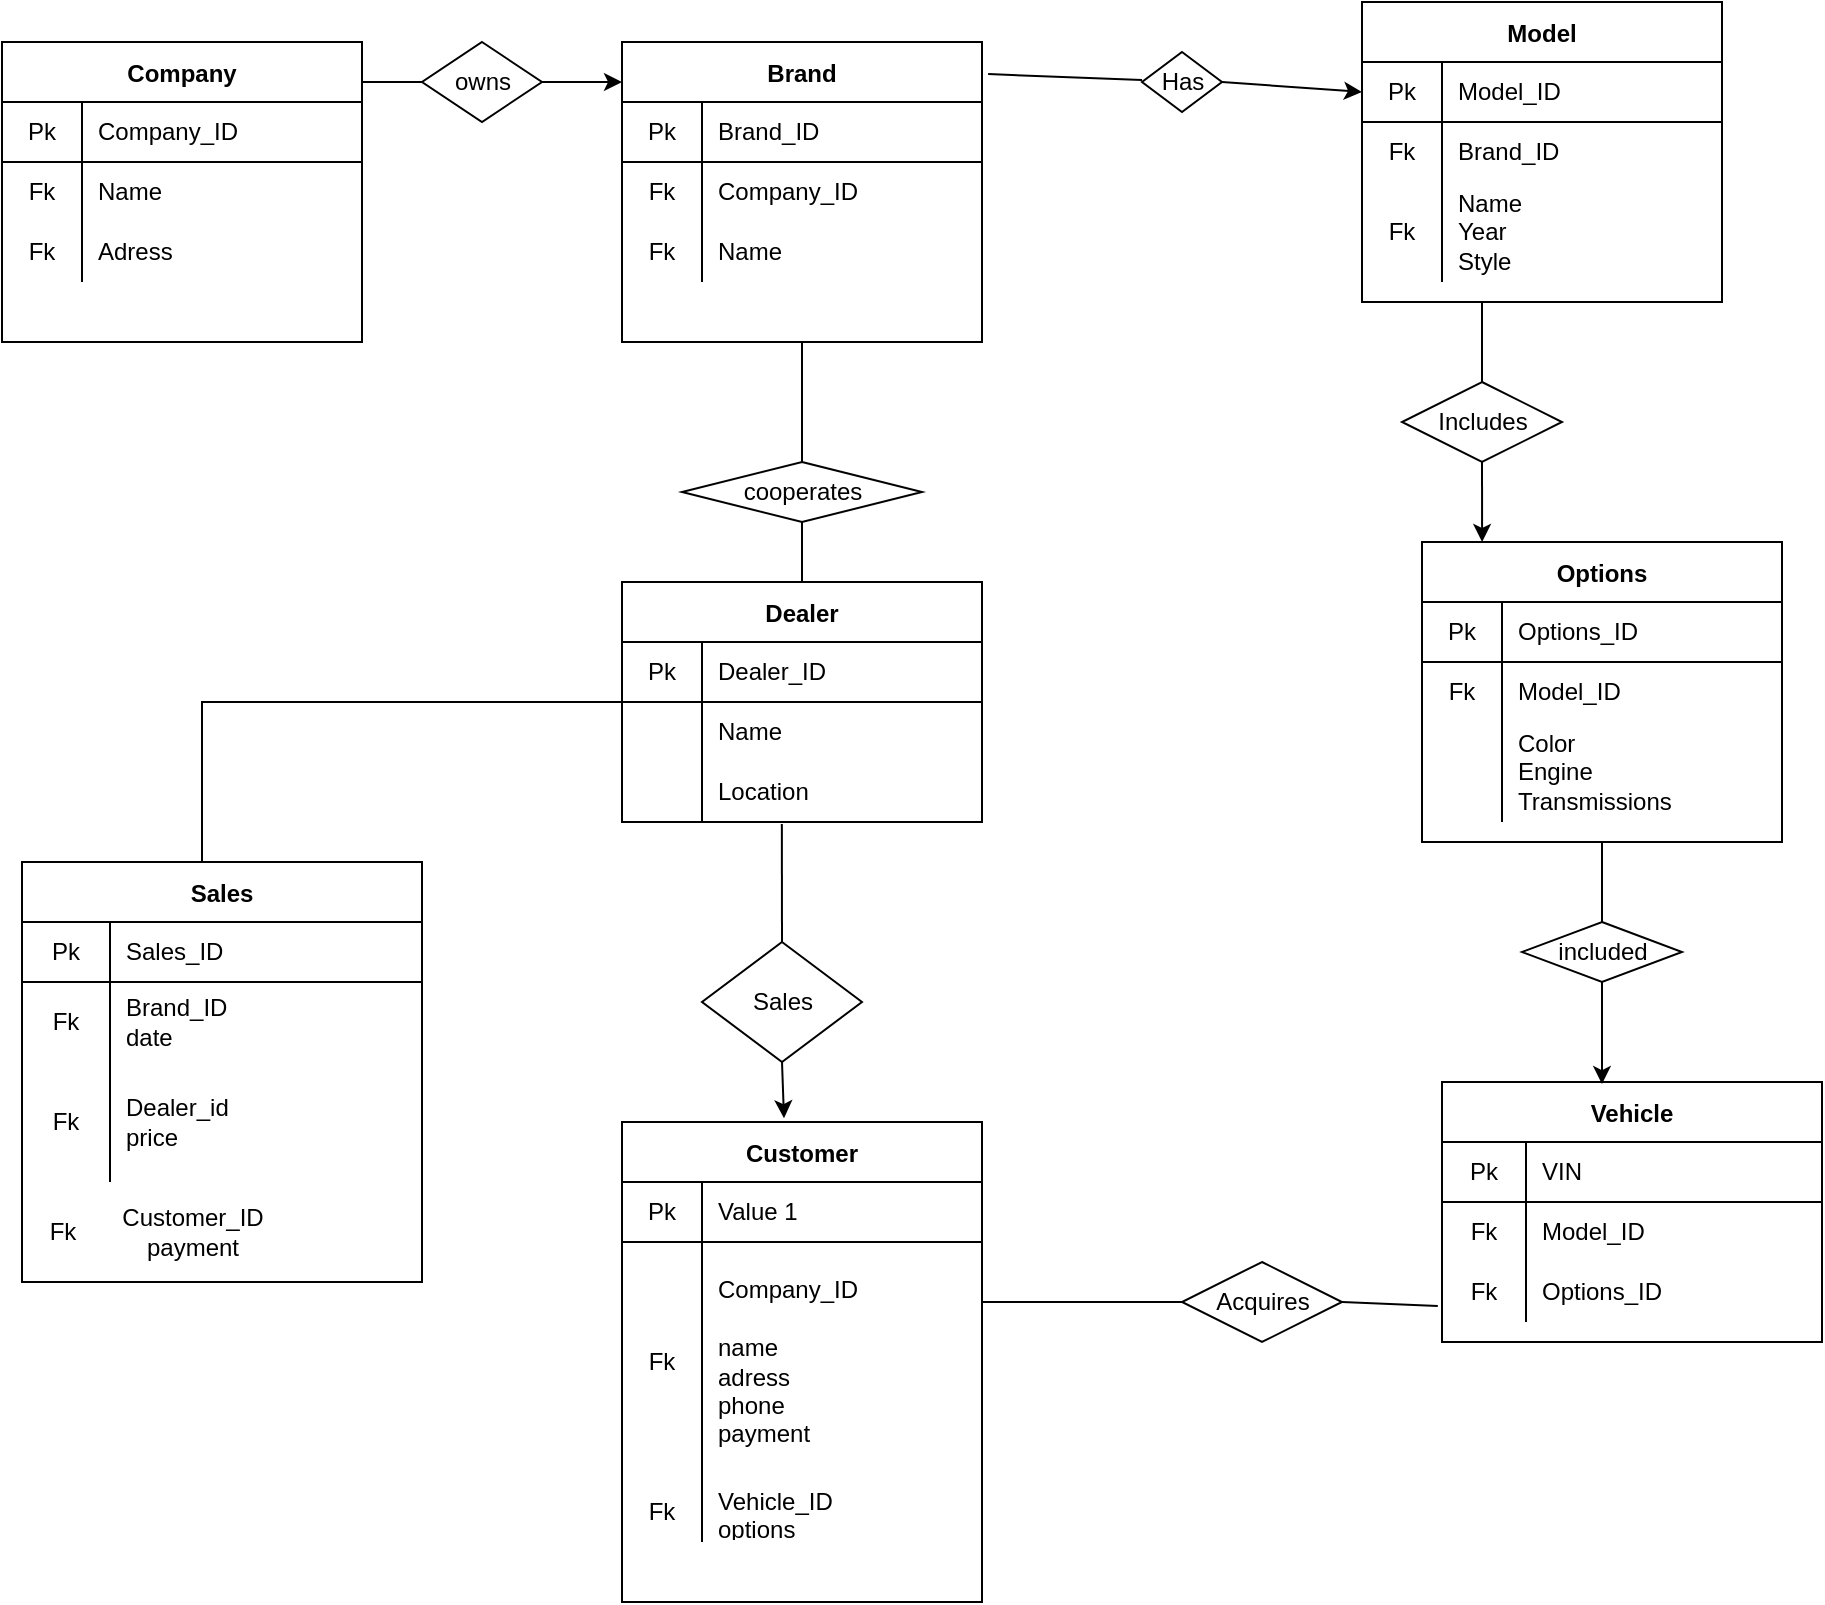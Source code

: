<mxfile version="15.5.8" type="device"><diagram id="C5RBs43oDa-KdzZeNtuy" name="Page-1"><mxGraphModel dx="1422" dy="762" grid="1" gridSize="10" guides="1" tooltips="1" connect="1" arrows="1" fold="1" page="1" pageScale="1" pageWidth="827" pageHeight="1169" math="0" shadow="0"><root><mxCell id="WIyWlLk6GJQsqaUBKTNV-0"/><mxCell id="WIyWlLk6GJQsqaUBKTNV-1" parent="WIyWlLk6GJQsqaUBKTNV-0"/><mxCell id="dwZxXKVhwfBjYmdX7VJV-135" value="" style="rhombus;whiteSpace=wrap;html=1;" vertex="1" parent="WIyWlLk6GJQsqaUBKTNV-1"><mxGeometry x="850" y="550" width="80" height="30" as="geometry"/></mxCell><mxCell id="dwZxXKVhwfBjYmdX7VJV-121" value="" style="rhombus;whiteSpace=wrap;html=1;" vertex="1" parent="WIyWlLk6GJQsqaUBKTNV-1"><mxGeometry x="680" y="720" width="80" height="40" as="geometry"/></mxCell><mxCell id="dwZxXKVhwfBjYmdX7VJV-116" value="" style="rhombus;whiteSpace=wrap;html=1;" vertex="1" parent="WIyWlLk6GJQsqaUBKTNV-1"><mxGeometry x="440" y="560" width="80" height="60" as="geometry"/></mxCell><mxCell id="dwZxXKVhwfBjYmdX7VJV-48" value="" style="rhombus;whiteSpace=wrap;html=1;" vertex="1" parent="WIyWlLk6GJQsqaUBKTNV-1"><mxGeometry x="660" y="115" width="40" height="30" as="geometry"/></mxCell><mxCell id="dwZxXKVhwfBjYmdX7VJV-35" value="" style="rhombus;whiteSpace=wrap;html=1;" vertex="1" parent="WIyWlLk6GJQsqaUBKTNV-1"><mxGeometry x="300" y="110" width="60" height="40" as="geometry"/></mxCell><mxCell id="dwZxXKVhwfBjYmdX7VJV-13" value="Company" style="shape=table;startSize=30;container=1;collapsible=0;childLayout=tableLayout;fixedRows=1;rowLines=0;fontStyle=1;align=center;pointerEvents=1;" vertex="1" parent="WIyWlLk6GJQsqaUBKTNV-1"><mxGeometry x="90" y="110" width="180" height="150" as="geometry"/></mxCell><mxCell id="dwZxXKVhwfBjYmdX7VJV-14" value="" style="shape=partialRectangle;html=1;whiteSpace=wrap;collapsible=0;dropTarget=0;pointerEvents=1;fillColor=none;top=0;left=0;bottom=1;right=0;points=[[0,0.5],[1,0.5]];portConstraint=eastwest;" vertex="1" parent="dwZxXKVhwfBjYmdX7VJV-13"><mxGeometry y="30" width="180" height="30" as="geometry"/></mxCell><mxCell id="dwZxXKVhwfBjYmdX7VJV-15" value="Pk" style="shape=partialRectangle;html=1;whiteSpace=wrap;connectable=0;fillColor=none;top=0;left=0;bottom=0;right=0;overflow=hidden;pointerEvents=1;" vertex="1" parent="dwZxXKVhwfBjYmdX7VJV-14"><mxGeometry width="40" height="30" as="geometry"><mxRectangle width="40" height="30" as="alternateBounds"/></mxGeometry></mxCell><mxCell id="dwZxXKVhwfBjYmdX7VJV-16" value="Company_ID" style="shape=partialRectangle;html=1;whiteSpace=wrap;connectable=0;fillColor=none;top=0;left=0;bottom=0;right=0;align=left;spacingLeft=6;overflow=hidden;pointerEvents=1;" vertex="1" parent="dwZxXKVhwfBjYmdX7VJV-14"><mxGeometry x="40" width="140" height="30" as="geometry"><mxRectangle width="140" height="30" as="alternateBounds"/></mxGeometry></mxCell><mxCell id="dwZxXKVhwfBjYmdX7VJV-17" value="" style="shape=partialRectangle;html=1;whiteSpace=wrap;collapsible=0;dropTarget=0;pointerEvents=1;fillColor=none;top=0;left=0;bottom=0;right=0;points=[[0,0.5],[1,0.5]];portConstraint=eastwest;" vertex="1" parent="dwZxXKVhwfBjYmdX7VJV-13"><mxGeometry y="60" width="180" height="30" as="geometry"/></mxCell><mxCell id="dwZxXKVhwfBjYmdX7VJV-18" value="Fk" style="shape=partialRectangle;html=1;whiteSpace=wrap;connectable=0;fillColor=none;top=0;left=0;bottom=0;right=0;overflow=hidden;pointerEvents=1;" vertex="1" parent="dwZxXKVhwfBjYmdX7VJV-17"><mxGeometry width="40" height="30" as="geometry"><mxRectangle width="40" height="30" as="alternateBounds"/></mxGeometry></mxCell><mxCell id="dwZxXKVhwfBjYmdX7VJV-19" value="Name" style="shape=partialRectangle;html=1;whiteSpace=wrap;connectable=0;fillColor=none;top=0;left=0;bottom=0;right=0;align=left;spacingLeft=6;overflow=hidden;pointerEvents=1;" vertex="1" parent="dwZxXKVhwfBjYmdX7VJV-17"><mxGeometry x="40" width="140" height="30" as="geometry"><mxRectangle width="140" height="30" as="alternateBounds"/></mxGeometry></mxCell><mxCell id="dwZxXKVhwfBjYmdX7VJV-20" value="" style="shape=partialRectangle;html=1;whiteSpace=wrap;collapsible=0;dropTarget=0;pointerEvents=1;fillColor=none;top=0;left=0;bottom=0;right=0;points=[[0,0.5],[1,0.5]];portConstraint=eastwest;" vertex="1" parent="dwZxXKVhwfBjYmdX7VJV-13"><mxGeometry y="90" width="180" height="30" as="geometry"/></mxCell><mxCell id="dwZxXKVhwfBjYmdX7VJV-21" value="Fk" style="shape=partialRectangle;html=1;whiteSpace=wrap;connectable=0;fillColor=none;top=0;left=0;bottom=0;right=0;overflow=hidden;pointerEvents=1;" vertex="1" parent="dwZxXKVhwfBjYmdX7VJV-20"><mxGeometry width="40" height="30" as="geometry"><mxRectangle width="40" height="30" as="alternateBounds"/></mxGeometry></mxCell><mxCell id="dwZxXKVhwfBjYmdX7VJV-22" value="Adress" style="shape=partialRectangle;html=1;whiteSpace=wrap;connectable=0;fillColor=none;top=0;left=0;bottom=0;right=0;align=left;spacingLeft=6;overflow=hidden;pointerEvents=1;" vertex="1" parent="dwZxXKVhwfBjYmdX7VJV-20"><mxGeometry x="40" width="140" height="30" as="geometry"><mxRectangle width="140" height="30" as="alternateBounds"/></mxGeometry></mxCell><mxCell id="dwZxXKVhwfBjYmdX7VJV-23" value="" style="endArrow=classic;html=1;rounded=0;exitX=1;exitY=0.5;exitDx=0;exitDy=0;" edge="1" parent="WIyWlLk6GJQsqaUBKTNV-1" source="dwZxXKVhwfBjYmdX7VJV-35"><mxGeometry width="50" height="50" relative="1" as="geometry"><mxPoint x="360" y="290" as="sourcePoint"/><mxPoint x="400" y="130" as="targetPoint"/><Array as="points"/></mxGeometry></mxCell><mxCell id="dwZxXKVhwfBjYmdX7VJV-24" value="owns" style="text;html=1;resizable=0;autosize=1;align=center;verticalAlign=middle;points=[];fillColor=none;strokeColor=none;rounded=0;" vertex="1" parent="WIyWlLk6GJQsqaUBKTNV-1"><mxGeometry x="310" y="120" width="40" height="20" as="geometry"/></mxCell><mxCell id="dwZxXKVhwfBjYmdX7VJV-25" value="Brand" style="shape=table;startSize=30;container=1;collapsible=0;childLayout=tableLayout;fixedRows=1;rowLines=0;fontStyle=1;align=center;pointerEvents=1;" vertex="1" parent="WIyWlLk6GJQsqaUBKTNV-1"><mxGeometry x="400" y="110" width="180" height="150" as="geometry"/></mxCell><mxCell id="dwZxXKVhwfBjYmdX7VJV-26" value="" style="shape=partialRectangle;html=1;whiteSpace=wrap;collapsible=0;dropTarget=0;pointerEvents=1;fillColor=none;top=0;left=0;bottom=1;right=0;points=[[0,0.5],[1,0.5]];portConstraint=eastwest;" vertex="1" parent="dwZxXKVhwfBjYmdX7VJV-25"><mxGeometry y="30" width="180" height="30" as="geometry"/></mxCell><mxCell id="dwZxXKVhwfBjYmdX7VJV-27" value="Pk" style="shape=partialRectangle;html=1;whiteSpace=wrap;connectable=0;fillColor=none;top=0;left=0;bottom=0;right=0;overflow=hidden;pointerEvents=1;" vertex="1" parent="dwZxXKVhwfBjYmdX7VJV-26"><mxGeometry width="40" height="30" as="geometry"><mxRectangle width="40" height="30" as="alternateBounds"/></mxGeometry></mxCell><mxCell id="dwZxXKVhwfBjYmdX7VJV-28" value="Brand_ID" style="shape=partialRectangle;html=1;whiteSpace=wrap;connectable=0;fillColor=none;top=0;left=0;bottom=0;right=0;align=left;spacingLeft=6;overflow=hidden;pointerEvents=1;" vertex="1" parent="dwZxXKVhwfBjYmdX7VJV-26"><mxGeometry x="40" width="140" height="30" as="geometry"><mxRectangle width="140" height="30" as="alternateBounds"/></mxGeometry></mxCell><mxCell id="dwZxXKVhwfBjYmdX7VJV-29" value="" style="shape=partialRectangle;html=1;whiteSpace=wrap;collapsible=0;dropTarget=0;pointerEvents=1;fillColor=none;top=0;left=0;bottom=0;right=0;points=[[0,0.5],[1,0.5]];portConstraint=eastwest;" vertex="1" parent="dwZxXKVhwfBjYmdX7VJV-25"><mxGeometry y="60" width="180" height="30" as="geometry"/></mxCell><mxCell id="dwZxXKVhwfBjYmdX7VJV-30" value="Fk" style="shape=partialRectangle;html=1;whiteSpace=wrap;connectable=0;fillColor=none;top=0;left=0;bottom=0;right=0;overflow=hidden;pointerEvents=1;" vertex="1" parent="dwZxXKVhwfBjYmdX7VJV-29"><mxGeometry width="40" height="30" as="geometry"><mxRectangle width="40" height="30" as="alternateBounds"/></mxGeometry></mxCell><mxCell id="dwZxXKVhwfBjYmdX7VJV-31" value="Company_ID" style="shape=partialRectangle;html=1;whiteSpace=wrap;connectable=0;fillColor=none;top=0;left=0;bottom=0;right=0;align=left;spacingLeft=6;overflow=hidden;pointerEvents=1;" vertex="1" parent="dwZxXKVhwfBjYmdX7VJV-29"><mxGeometry x="40" width="140" height="30" as="geometry"><mxRectangle width="140" height="30" as="alternateBounds"/></mxGeometry></mxCell><mxCell id="dwZxXKVhwfBjYmdX7VJV-32" value="" style="shape=partialRectangle;html=1;whiteSpace=wrap;collapsible=0;dropTarget=0;pointerEvents=1;fillColor=none;top=0;left=0;bottom=0;right=0;points=[[0,0.5],[1,0.5]];portConstraint=eastwest;" vertex="1" parent="dwZxXKVhwfBjYmdX7VJV-25"><mxGeometry y="90" width="180" height="30" as="geometry"/></mxCell><mxCell id="dwZxXKVhwfBjYmdX7VJV-33" value="Fk" style="shape=partialRectangle;html=1;whiteSpace=wrap;connectable=0;fillColor=none;top=0;left=0;bottom=0;right=0;overflow=hidden;pointerEvents=1;" vertex="1" parent="dwZxXKVhwfBjYmdX7VJV-32"><mxGeometry width="40" height="30" as="geometry"><mxRectangle width="40" height="30" as="alternateBounds"/></mxGeometry></mxCell><mxCell id="dwZxXKVhwfBjYmdX7VJV-34" value="Name" style="shape=partialRectangle;html=1;whiteSpace=wrap;connectable=0;fillColor=none;top=0;left=0;bottom=0;right=0;align=left;spacingLeft=6;overflow=hidden;pointerEvents=1;" vertex="1" parent="dwZxXKVhwfBjYmdX7VJV-32"><mxGeometry x="40" width="140" height="30" as="geometry"><mxRectangle width="140" height="30" as="alternateBounds"/></mxGeometry></mxCell><mxCell id="dwZxXKVhwfBjYmdX7VJV-36" value="Model" style="shape=table;startSize=30;container=1;collapsible=0;childLayout=tableLayout;fixedRows=1;rowLines=0;fontStyle=1;align=center;pointerEvents=1;" vertex="1" parent="WIyWlLk6GJQsqaUBKTNV-1"><mxGeometry x="770" y="90" width="180" height="150" as="geometry"/></mxCell><mxCell id="dwZxXKVhwfBjYmdX7VJV-37" value="" style="shape=partialRectangle;html=1;whiteSpace=wrap;collapsible=0;dropTarget=0;pointerEvents=1;fillColor=none;top=0;left=0;bottom=1;right=0;points=[[0,0.5],[1,0.5]];portConstraint=eastwest;" vertex="1" parent="dwZxXKVhwfBjYmdX7VJV-36"><mxGeometry y="30" width="180" height="30" as="geometry"/></mxCell><mxCell id="dwZxXKVhwfBjYmdX7VJV-38" value="Pk" style="shape=partialRectangle;html=1;whiteSpace=wrap;connectable=0;fillColor=none;top=0;left=0;bottom=0;right=0;overflow=hidden;pointerEvents=1;" vertex="1" parent="dwZxXKVhwfBjYmdX7VJV-37"><mxGeometry width="40" height="30" as="geometry"><mxRectangle width="40" height="30" as="alternateBounds"/></mxGeometry></mxCell><mxCell id="dwZxXKVhwfBjYmdX7VJV-39" value="Model_ID" style="shape=partialRectangle;html=1;whiteSpace=wrap;connectable=0;fillColor=none;top=0;left=0;bottom=0;right=0;align=left;spacingLeft=6;overflow=hidden;pointerEvents=1;" vertex="1" parent="dwZxXKVhwfBjYmdX7VJV-37"><mxGeometry x="40" width="140" height="30" as="geometry"><mxRectangle width="140" height="30" as="alternateBounds"/></mxGeometry></mxCell><mxCell id="dwZxXKVhwfBjYmdX7VJV-40" value="" style="shape=partialRectangle;html=1;whiteSpace=wrap;collapsible=0;dropTarget=0;pointerEvents=1;fillColor=none;top=0;left=0;bottom=0;right=0;points=[[0,0.5],[1,0.5]];portConstraint=eastwest;" vertex="1" parent="dwZxXKVhwfBjYmdX7VJV-36"><mxGeometry y="60" width="180" height="30" as="geometry"/></mxCell><mxCell id="dwZxXKVhwfBjYmdX7VJV-41" value="Fk" style="shape=partialRectangle;html=1;whiteSpace=wrap;connectable=0;fillColor=none;top=0;left=0;bottom=0;right=0;overflow=hidden;pointerEvents=1;" vertex="1" parent="dwZxXKVhwfBjYmdX7VJV-40"><mxGeometry width="40" height="30" as="geometry"><mxRectangle width="40" height="30" as="alternateBounds"/></mxGeometry></mxCell><mxCell id="dwZxXKVhwfBjYmdX7VJV-42" value="Brand_ID" style="shape=partialRectangle;html=1;whiteSpace=wrap;connectable=0;fillColor=none;top=0;left=0;bottom=0;right=0;align=left;spacingLeft=6;overflow=hidden;pointerEvents=1;" vertex="1" parent="dwZxXKVhwfBjYmdX7VJV-40"><mxGeometry x="40" width="140" height="30" as="geometry"><mxRectangle width="140" height="30" as="alternateBounds"/></mxGeometry></mxCell><mxCell id="dwZxXKVhwfBjYmdX7VJV-43" value="" style="shape=partialRectangle;html=1;whiteSpace=wrap;collapsible=0;dropTarget=0;pointerEvents=1;fillColor=none;top=0;left=0;bottom=0;right=0;points=[[0,0.5],[1,0.5]];portConstraint=eastwest;" vertex="1" parent="dwZxXKVhwfBjYmdX7VJV-36"><mxGeometry y="90" width="180" height="50" as="geometry"/></mxCell><mxCell id="dwZxXKVhwfBjYmdX7VJV-44" value="Fk" style="shape=partialRectangle;html=1;whiteSpace=wrap;connectable=0;fillColor=none;top=0;left=0;bottom=0;right=0;overflow=hidden;pointerEvents=1;" vertex="1" parent="dwZxXKVhwfBjYmdX7VJV-43"><mxGeometry width="40" height="50" as="geometry"><mxRectangle width="40" height="50" as="alternateBounds"/></mxGeometry></mxCell><mxCell id="dwZxXKVhwfBjYmdX7VJV-45" value="Name&lt;br&gt;Year&lt;br&gt;Style" style="shape=partialRectangle;html=1;whiteSpace=wrap;connectable=0;fillColor=none;top=0;left=0;bottom=0;right=0;align=left;spacingLeft=6;overflow=hidden;pointerEvents=1;" vertex="1" parent="dwZxXKVhwfBjYmdX7VJV-43"><mxGeometry x="40" width="140" height="50" as="geometry"><mxRectangle width="140" height="50" as="alternateBounds"/></mxGeometry></mxCell><mxCell id="dwZxXKVhwfBjYmdX7VJV-46" value="" style="endArrow=classic;html=1;rounded=0;entryX=0;entryY=0.5;entryDx=0;entryDy=0;exitX=1;exitY=0.5;exitDx=0;exitDy=0;exitPerimeter=0;" edge="1" parent="WIyWlLk6GJQsqaUBKTNV-1" source="dwZxXKVhwfBjYmdX7VJV-47" target="dwZxXKVhwfBjYmdX7VJV-37"><mxGeometry width="50" height="50" relative="1" as="geometry"><mxPoint x="390" y="340" as="sourcePoint"/><mxPoint x="440" y="290" as="targetPoint"/></mxGeometry></mxCell><mxCell id="dwZxXKVhwfBjYmdX7VJV-47" value="Has" style="text;html=1;resizable=0;autosize=1;align=center;verticalAlign=middle;points=[];fillColor=none;strokeColor=none;rounded=0;" vertex="1" parent="WIyWlLk6GJQsqaUBKTNV-1"><mxGeometry x="660" y="120" width="40" height="20" as="geometry"/></mxCell><mxCell id="dwZxXKVhwfBjYmdX7VJV-50" value="" style="endArrow=none;html=1;rounded=0;entryX=0.5;entryY=1;entryDx=0;entryDy=0;" edge="1" parent="WIyWlLk6GJQsqaUBKTNV-1" target="dwZxXKVhwfBjYmdX7VJV-25"><mxGeometry width="50" height="50" relative="1" as="geometry"><mxPoint x="490" y="320" as="sourcePoint"/><mxPoint x="440" y="270" as="targetPoint"/></mxGeometry></mxCell><mxCell id="dwZxXKVhwfBjYmdX7VJV-51" value="Dealer" style="shape=table;startSize=30;container=1;collapsible=0;childLayout=tableLayout;fixedRows=1;rowLines=0;fontStyle=1;align=center;pointerEvents=1;" vertex="1" parent="WIyWlLk6GJQsqaUBKTNV-1"><mxGeometry x="400" y="380" width="180" height="120" as="geometry"/></mxCell><mxCell id="dwZxXKVhwfBjYmdX7VJV-52" value="" style="shape=partialRectangle;html=1;whiteSpace=wrap;collapsible=0;dropTarget=0;pointerEvents=1;fillColor=none;top=0;left=0;bottom=1;right=0;points=[[0,0.5],[1,0.5]];portConstraint=eastwest;" vertex="1" parent="dwZxXKVhwfBjYmdX7VJV-51"><mxGeometry y="30" width="180" height="30" as="geometry"/></mxCell><mxCell id="dwZxXKVhwfBjYmdX7VJV-53" value="Pk" style="shape=partialRectangle;html=1;whiteSpace=wrap;connectable=0;fillColor=none;top=0;left=0;bottom=0;right=0;overflow=hidden;pointerEvents=1;" vertex="1" parent="dwZxXKVhwfBjYmdX7VJV-52"><mxGeometry width="40" height="30" as="geometry"><mxRectangle width="40" height="30" as="alternateBounds"/></mxGeometry></mxCell><mxCell id="dwZxXKVhwfBjYmdX7VJV-54" value="Dealer_ID" style="shape=partialRectangle;html=1;whiteSpace=wrap;connectable=0;fillColor=none;top=0;left=0;bottom=0;right=0;align=left;spacingLeft=6;overflow=hidden;pointerEvents=1;" vertex="1" parent="dwZxXKVhwfBjYmdX7VJV-52"><mxGeometry x="40" width="140" height="30" as="geometry"><mxRectangle width="140" height="30" as="alternateBounds"/></mxGeometry></mxCell><mxCell id="dwZxXKVhwfBjYmdX7VJV-55" value="" style="shape=partialRectangle;html=1;whiteSpace=wrap;collapsible=0;dropTarget=0;pointerEvents=1;fillColor=none;top=0;left=0;bottom=0;right=0;points=[[0,0.5],[1,0.5]];portConstraint=eastwest;" vertex="1" parent="dwZxXKVhwfBjYmdX7VJV-51"><mxGeometry y="60" width="180" height="30" as="geometry"/></mxCell><mxCell id="dwZxXKVhwfBjYmdX7VJV-56" value="" style="shape=partialRectangle;html=1;whiteSpace=wrap;connectable=0;fillColor=none;top=0;left=0;bottom=0;right=0;overflow=hidden;pointerEvents=1;" vertex="1" parent="dwZxXKVhwfBjYmdX7VJV-55"><mxGeometry width="40" height="30" as="geometry"><mxRectangle width="40" height="30" as="alternateBounds"/></mxGeometry></mxCell><mxCell id="dwZxXKVhwfBjYmdX7VJV-57" value="Name" style="shape=partialRectangle;html=1;whiteSpace=wrap;connectable=0;fillColor=none;top=0;left=0;bottom=0;right=0;align=left;spacingLeft=6;overflow=hidden;pointerEvents=1;" vertex="1" parent="dwZxXKVhwfBjYmdX7VJV-55"><mxGeometry x="40" width="140" height="30" as="geometry"><mxRectangle width="140" height="30" as="alternateBounds"/></mxGeometry></mxCell><mxCell id="dwZxXKVhwfBjYmdX7VJV-58" value="" style="shape=partialRectangle;html=1;whiteSpace=wrap;collapsible=0;dropTarget=0;pointerEvents=1;fillColor=none;top=0;left=0;bottom=0;right=0;points=[[0,0.5],[1,0.5]];portConstraint=eastwest;" vertex="1" parent="dwZxXKVhwfBjYmdX7VJV-51"><mxGeometry y="90" width="180" height="30" as="geometry"/></mxCell><mxCell id="dwZxXKVhwfBjYmdX7VJV-59" value="" style="shape=partialRectangle;html=1;whiteSpace=wrap;connectable=0;fillColor=none;top=0;left=0;bottom=0;right=0;overflow=hidden;pointerEvents=1;" vertex="1" parent="dwZxXKVhwfBjYmdX7VJV-58"><mxGeometry width="40" height="30" as="geometry"><mxRectangle width="40" height="30" as="alternateBounds"/></mxGeometry></mxCell><mxCell id="dwZxXKVhwfBjYmdX7VJV-60" value="Location" style="shape=partialRectangle;html=1;whiteSpace=wrap;connectable=0;fillColor=none;top=0;left=0;bottom=0;right=0;align=left;spacingLeft=6;overflow=hidden;pointerEvents=1;" vertex="1" parent="dwZxXKVhwfBjYmdX7VJV-58"><mxGeometry x="40" width="140" height="30" as="geometry"><mxRectangle width="140" height="30" as="alternateBounds"/></mxGeometry></mxCell><mxCell id="dwZxXKVhwfBjYmdX7VJV-61" value="" style="rhombus;whiteSpace=wrap;html=1;" vertex="1" parent="WIyWlLk6GJQsqaUBKTNV-1"><mxGeometry x="430" y="320" width="120" height="30" as="geometry"/></mxCell><mxCell id="dwZxXKVhwfBjYmdX7VJV-62" value="cooperates" style="text;html=1;resizable=0;autosize=1;align=center;verticalAlign=middle;points=[];fillColor=none;strokeColor=none;rounded=0;" vertex="1" parent="WIyWlLk6GJQsqaUBKTNV-1"><mxGeometry x="455" y="325" width="70" height="20" as="geometry"/></mxCell><mxCell id="dwZxXKVhwfBjYmdX7VJV-66" value="" style="endArrow=none;html=1;rounded=0;entryX=0.5;entryY=1;entryDx=0;entryDy=0;exitX=0.5;exitY=0;exitDx=0;exitDy=0;" edge="1" parent="WIyWlLk6GJQsqaUBKTNV-1" source="dwZxXKVhwfBjYmdX7VJV-51" target="dwZxXKVhwfBjYmdX7VJV-61"><mxGeometry width="50" height="50" relative="1" as="geometry"><mxPoint x="390" y="320" as="sourcePoint"/><mxPoint x="440" y="270" as="targetPoint"/></mxGeometry></mxCell><mxCell id="dwZxXKVhwfBjYmdX7VJV-67" value="Sales" style="shape=table;startSize=30;container=1;collapsible=0;childLayout=tableLayout;fixedRows=1;rowLines=0;fontStyle=1;align=center;pointerEvents=1;" vertex="1" parent="WIyWlLk6GJQsqaUBKTNV-1"><mxGeometry x="100" y="520" width="200" height="210" as="geometry"/></mxCell><mxCell id="dwZxXKVhwfBjYmdX7VJV-68" value="" style="shape=partialRectangle;html=1;whiteSpace=wrap;collapsible=0;dropTarget=0;pointerEvents=1;fillColor=none;top=0;left=0;bottom=1;right=0;points=[[0,0.5],[1,0.5]];portConstraint=eastwest;" vertex="1" parent="dwZxXKVhwfBjYmdX7VJV-67"><mxGeometry y="30" width="200" height="30" as="geometry"/></mxCell><mxCell id="dwZxXKVhwfBjYmdX7VJV-69" value="Pk" style="shape=partialRectangle;html=1;whiteSpace=wrap;connectable=0;fillColor=none;top=0;left=0;bottom=0;right=0;overflow=hidden;pointerEvents=1;" vertex="1" parent="dwZxXKVhwfBjYmdX7VJV-68"><mxGeometry width="44" height="30" as="geometry"><mxRectangle width="44" height="30" as="alternateBounds"/></mxGeometry></mxCell><mxCell id="dwZxXKVhwfBjYmdX7VJV-70" value="Sales_ID" style="shape=partialRectangle;html=1;whiteSpace=wrap;connectable=0;fillColor=none;top=0;left=0;bottom=0;right=0;align=left;spacingLeft=6;overflow=hidden;pointerEvents=1;" vertex="1" parent="dwZxXKVhwfBjYmdX7VJV-68"><mxGeometry x="44" width="156" height="30" as="geometry"><mxRectangle width="156" height="30" as="alternateBounds"/></mxGeometry></mxCell><mxCell id="dwZxXKVhwfBjYmdX7VJV-71" value="" style="shape=partialRectangle;html=1;whiteSpace=wrap;collapsible=0;dropTarget=0;pointerEvents=1;fillColor=none;top=0;left=0;bottom=0;right=0;points=[[0,0.5],[1,0.5]];portConstraint=eastwest;" vertex="1" parent="dwZxXKVhwfBjYmdX7VJV-67"><mxGeometry y="60" width="200" height="40" as="geometry"/></mxCell><mxCell id="dwZxXKVhwfBjYmdX7VJV-72" value="Fk" style="shape=partialRectangle;html=1;whiteSpace=wrap;connectable=0;fillColor=none;top=0;left=0;bottom=0;right=0;overflow=hidden;pointerEvents=1;" vertex="1" parent="dwZxXKVhwfBjYmdX7VJV-71"><mxGeometry width="44" height="40" as="geometry"><mxRectangle width="44" height="40" as="alternateBounds"/></mxGeometry></mxCell><mxCell id="dwZxXKVhwfBjYmdX7VJV-73" value="Brand_ID&lt;br&gt;date" style="shape=partialRectangle;html=1;whiteSpace=wrap;connectable=0;fillColor=none;top=0;left=0;bottom=0;right=0;align=left;spacingLeft=6;overflow=hidden;pointerEvents=1;" vertex="1" parent="dwZxXKVhwfBjYmdX7VJV-71"><mxGeometry x="44" width="156" height="40" as="geometry"><mxRectangle width="156" height="40" as="alternateBounds"/></mxGeometry></mxCell><mxCell id="dwZxXKVhwfBjYmdX7VJV-74" value="" style="shape=partialRectangle;html=1;whiteSpace=wrap;collapsible=0;dropTarget=0;pointerEvents=1;fillColor=none;top=0;left=0;bottom=0;right=0;points=[[0,0.5],[1,0.5]];portConstraint=eastwest;" vertex="1" parent="dwZxXKVhwfBjYmdX7VJV-67"><mxGeometry y="100" width="200" height="60" as="geometry"/></mxCell><mxCell id="dwZxXKVhwfBjYmdX7VJV-75" value="Fk" style="shape=partialRectangle;html=1;whiteSpace=wrap;connectable=0;fillColor=none;top=0;left=0;bottom=0;right=0;overflow=hidden;pointerEvents=1;" vertex="1" parent="dwZxXKVhwfBjYmdX7VJV-74"><mxGeometry width="44" height="60" as="geometry"><mxRectangle width="44" height="60" as="alternateBounds"/></mxGeometry></mxCell><mxCell id="dwZxXKVhwfBjYmdX7VJV-76" value="Dealer_id&lt;br&gt;price" style="shape=partialRectangle;html=1;whiteSpace=wrap;connectable=0;fillColor=none;top=0;left=0;bottom=0;right=0;align=left;spacingLeft=6;overflow=hidden;pointerEvents=1;" vertex="1" parent="dwZxXKVhwfBjYmdX7VJV-74"><mxGeometry x="44" width="156" height="60" as="geometry"><mxRectangle width="156" height="60" as="alternateBounds"/></mxGeometry></mxCell><mxCell id="dwZxXKVhwfBjYmdX7VJV-77" value="Customer" style="shape=table;startSize=30;container=1;collapsible=0;childLayout=tableLayout;fixedRows=1;rowLines=0;fontStyle=1;align=center;pointerEvents=1;" vertex="1" parent="WIyWlLk6GJQsqaUBKTNV-1"><mxGeometry x="400" y="650" width="180" height="240" as="geometry"/></mxCell><mxCell id="dwZxXKVhwfBjYmdX7VJV-78" value="" style="shape=partialRectangle;html=1;whiteSpace=wrap;collapsible=0;dropTarget=0;pointerEvents=1;fillColor=none;top=0;left=0;bottom=1;right=0;points=[[0,0.5],[1,0.5]];portConstraint=eastwest;" vertex="1" parent="dwZxXKVhwfBjYmdX7VJV-77"><mxGeometry y="30" width="180" height="30" as="geometry"/></mxCell><mxCell id="dwZxXKVhwfBjYmdX7VJV-79" value="Pk" style="shape=partialRectangle;html=1;whiteSpace=wrap;connectable=0;fillColor=none;top=0;left=0;bottom=0;right=0;overflow=hidden;pointerEvents=1;" vertex="1" parent="dwZxXKVhwfBjYmdX7VJV-78"><mxGeometry width="40" height="30" as="geometry"><mxRectangle width="40" height="30" as="alternateBounds"/></mxGeometry></mxCell><mxCell id="dwZxXKVhwfBjYmdX7VJV-80" value="Value 1" style="shape=partialRectangle;html=1;whiteSpace=wrap;connectable=0;fillColor=none;top=0;left=0;bottom=0;right=0;align=left;spacingLeft=6;overflow=hidden;pointerEvents=1;" vertex="1" parent="dwZxXKVhwfBjYmdX7VJV-78"><mxGeometry x="40" width="140" height="30" as="geometry"><mxRectangle width="140" height="30" as="alternateBounds"/></mxGeometry></mxCell><mxCell id="dwZxXKVhwfBjYmdX7VJV-81" value="" style="shape=partialRectangle;html=1;whiteSpace=wrap;collapsible=0;dropTarget=0;pointerEvents=1;fillColor=none;top=0;left=0;bottom=0;right=0;points=[[0,0.5],[1,0.5]];portConstraint=eastwest;" vertex="1" parent="dwZxXKVhwfBjYmdX7VJV-77"><mxGeometry y="60" width="180" height="120" as="geometry"/></mxCell><mxCell id="dwZxXKVhwfBjYmdX7VJV-82" value="Fk" style="shape=partialRectangle;html=1;whiteSpace=wrap;connectable=0;fillColor=none;top=0;left=0;bottom=0;right=0;overflow=hidden;pointerEvents=1;" vertex="1" parent="dwZxXKVhwfBjYmdX7VJV-81"><mxGeometry width="40" height="120" as="geometry"><mxRectangle width="40" height="120" as="alternateBounds"/></mxGeometry></mxCell><mxCell id="dwZxXKVhwfBjYmdX7VJV-83" value="Company_ID&lt;br&gt;&lt;br&gt;name&lt;br&gt;adress&lt;br&gt;phone&lt;br&gt;payment" style="shape=partialRectangle;html=1;whiteSpace=wrap;connectable=0;fillColor=none;top=0;left=0;bottom=0;right=0;align=left;spacingLeft=6;overflow=hidden;pointerEvents=1;" vertex="1" parent="dwZxXKVhwfBjYmdX7VJV-81"><mxGeometry x="40" width="140" height="120" as="geometry"><mxRectangle width="140" height="120" as="alternateBounds"/></mxGeometry></mxCell><mxCell id="dwZxXKVhwfBjYmdX7VJV-84" value="" style="shape=partialRectangle;html=1;whiteSpace=wrap;collapsible=0;dropTarget=0;pointerEvents=1;fillColor=none;top=0;left=0;bottom=0;right=0;points=[[0,0.5],[1,0.5]];portConstraint=eastwest;" vertex="1" parent="dwZxXKVhwfBjYmdX7VJV-77"><mxGeometry y="180" width="180" height="30" as="geometry"/></mxCell><mxCell id="dwZxXKVhwfBjYmdX7VJV-85" value="Fk" style="shape=partialRectangle;html=1;whiteSpace=wrap;connectable=0;fillColor=none;top=0;left=0;bottom=0;right=0;overflow=hidden;pointerEvents=1;" vertex="1" parent="dwZxXKVhwfBjYmdX7VJV-84"><mxGeometry width="40" height="30" as="geometry"><mxRectangle width="40" height="30" as="alternateBounds"/></mxGeometry></mxCell><mxCell id="dwZxXKVhwfBjYmdX7VJV-86" value="Vehicle_ID&lt;br&gt;options" style="shape=partialRectangle;html=1;whiteSpace=wrap;connectable=0;fillColor=none;top=0;left=0;bottom=0;right=0;align=left;spacingLeft=6;overflow=hidden;pointerEvents=1;" vertex="1" parent="dwZxXKVhwfBjYmdX7VJV-84"><mxGeometry x="40" width="140" height="30" as="geometry"><mxRectangle width="140" height="30" as="alternateBounds"/></mxGeometry></mxCell><mxCell id="dwZxXKVhwfBjYmdX7VJV-87" value="Options" style="shape=table;startSize=30;container=1;collapsible=0;childLayout=tableLayout;fixedRows=1;rowLines=0;fontStyle=1;align=center;pointerEvents=1;" vertex="1" parent="WIyWlLk6GJQsqaUBKTNV-1"><mxGeometry x="800" y="360" width="180" height="150" as="geometry"/></mxCell><mxCell id="dwZxXKVhwfBjYmdX7VJV-88" value="" style="shape=partialRectangle;html=1;whiteSpace=wrap;collapsible=0;dropTarget=0;pointerEvents=1;fillColor=none;top=0;left=0;bottom=1;right=0;points=[[0,0.5],[1,0.5]];portConstraint=eastwest;" vertex="1" parent="dwZxXKVhwfBjYmdX7VJV-87"><mxGeometry y="30" width="180" height="30" as="geometry"/></mxCell><mxCell id="dwZxXKVhwfBjYmdX7VJV-89" value="Pk" style="shape=partialRectangle;html=1;whiteSpace=wrap;connectable=0;fillColor=none;top=0;left=0;bottom=0;right=0;overflow=hidden;pointerEvents=1;" vertex="1" parent="dwZxXKVhwfBjYmdX7VJV-88"><mxGeometry width="40" height="30" as="geometry"><mxRectangle width="40" height="30" as="alternateBounds"/></mxGeometry></mxCell><mxCell id="dwZxXKVhwfBjYmdX7VJV-90" value="Options_ID" style="shape=partialRectangle;html=1;whiteSpace=wrap;connectable=0;fillColor=none;top=0;left=0;bottom=0;right=0;align=left;spacingLeft=6;overflow=hidden;pointerEvents=1;" vertex="1" parent="dwZxXKVhwfBjYmdX7VJV-88"><mxGeometry x="40" width="140" height="30" as="geometry"><mxRectangle width="140" height="30" as="alternateBounds"/></mxGeometry></mxCell><mxCell id="dwZxXKVhwfBjYmdX7VJV-91" value="" style="shape=partialRectangle;html=1;whiteSpace=wrap;collapsible=0;dropTarget=0;pointerEvents=1;fillColor=none;top=0;left=0;bottom=0;right=0;points=[[0,0.5],[1,0.5]];portConstraint=eastwest;" vertex="1" parent="dwZxXKVhwfBjYmdX7VJV-87"><mxGeometry y="60" width="180" height="30" as="geometry"/></mxCell><mxCell id="dwZxXKVhwfBjYmdX7VJV-92" value="Fk" style="shape=partialRectangle;html=1;whiteSpace=wrap;connectable=0;fillColor=none;top=0;left=0;bottom=0;right=0;overflow=hidden;pointerEvents=1;" vertex="1" parent="dwZxXKVhwfBjYmdX7VJV-91"><mxGeometry width="40" height="30" as="geometry"><mxRectangle width="40" height="30" as="alternateBounds"/></mxGeometry></mxCell><mxCell id="dwZxXKVhwfBjYmdX7VJV-93" value="Model_ID" style="shape=partialRectangle;html=1;whiteSpace=wrap;connectable=0;fillColor=none;top=0;left=0;bottom=0;right=0;align=left;spacingLeft=6;overflow=hidden;pointerEvents=1;" vertex="1" parent="dwZxXKVhwfBjYmdX7VJV-91"><mxGeometry x="40" width="140" height="30" as="geometry"><mxRectangle width="140" height="30" as="alternateBounds"/></mxGeometry></mxCell><mxCell id="dwZxXKVhwfBjYmdX7VJV-94" value="" style="shape=partialRectangle;html=1;whiteSpace=wrap;collapsible=0;dropTarget=0;pointerEvents=1;fillColor=none;top=0;left=0;bottom=0;right=0;points=[[0,0.5],[1,0.5]];portConstraint=eastwest;" vertex="1" parent="dwZxXKVhwfBjYmdX7VJV-87"><mxGeometry y="90" width="180" height="50" as="geometry"/></mxCell><mxCell id="dwZxXKVhwfBjYmdX7VJV-95" value="" style="shape=partialRectangle;html=1;whiteSpace=wrap;connectable=0;fillColor=none;top=0;left=0;bottom=0;right=0;overflow=hidden;pointerEvents=1;" vertex="1" parent="dwZxXKVhwfBjYmdX7VJV-94"><mxGeometry width="40" height="50" as="geometry"><mxRectangle width="40" height="50" as="alternateBounds"/></mxGeometry></mxCell><mxCell id="dwZxXKVhwfBjYmdX7VJV-96" value="Color&lt;br&gt;Engine&lt;br&gt;Transmissions" style="shape=partialRectangle;html=1;whiteSpace=wrap;connectable=0;fillColor=none;top=0;left=0;bottom=0;right=0;align=left;spacingLeft=6;overflow=hidden;pointerEvents=1;" vertex="1" parent="dwZxXKVhwfBjYmdX7VJV-94"><mxGeometry x="40" width="140" height="50" as="geometry"><mxRectangle width="140" height="50" as="alternateBounds"/></mxGeometry></mxCell><mxCell id="dwZxXKVhwfBjYmdX7VJV-97" value="Vehicle" style="shape=table;startSize=30;container=1;collapsible=0;childLayout=tableLayout;fixedRows=1;rowLines=0;fontStyle=1;align=center;pointerEvents=1;" vertex="1" parent="WIyWlLk6GJQsqaUBKTNV-1"><mxGeometry x="810" y="630" width="190" height="130" as="geometry"/></mxCell><mxCell id="dwZxXKVhwfBjYmdX7VJV-98" value="" style="shape=partialRectangle;html=1;whiteSpace=wrap;collapsible=0;dropTarget=0;pointerEvents=1;fillColor=none;top=0;left=0;bottom=1;right=0;points=[[0,0.5],[1,0.5]];portConstraint=eastwest;" vertex="1" parent="dwZxXKVhwfBjYmdX7VJV-97"><mxGeometry y="30" width="190" height="30" as="geometry"/></mxCell><mxCell id="dwZxXKVhwfBjYmdX7VJV-99" value="Pk" style="shape=partialRectangle;html=1;whiteSpace=wrap;connectable=0;fillColor=none;top=0;left=0;bottom=0;right=0;overflow=hidden;pointerEvents=1;" vertex="1" parent="dwZxXKVhwfBjYmdX7VJV-98"><mxGeometry width="42" height="30" as="geometry"><mxRectangle width="42" height="30" as="alternateBounds"/></mxGeometry></mxCell><mxCell id="dwZxXKVhwfBjYmdX7VJV-100" value="VIN" style="shape=partialRectangle;html=1;whiteSpace=wrap;connectable=0;fillColor=none;top=0;left=0;bottom=0;right=0;align=left;spacingLeft=6;overflow=hidden;pointerEvents=1;" vertex="1" parent="dwZxXKVhwfBjYmdX7VJV-98"><mxGeometry x="42" width="148" height="30" as="geometry"><mxRectangle width="148" height="30" as="alternateBounds"/></mxGeometry></mxCell><mxCell id="dwZxXKVhwfBjYmdX7VJV-101" value="" style="shape=partialRectangle;html=1;whiteSpace=wrap;collapsible=0;dropTarget=0;pointerEvents=1;fillColor=none;top=0;left=0;bottom=0;right=0;points=[[0,0.5],[1,0.5]];portConstraint=eastwest;" vertex="1" parent="dwZxXKVhwfBjYmdX7VJV-97"><mxGeometry y="60" width="190" height="30" as="geometry"/></mxCell><mxCell id="dwZxXKVhwfBjYmdX7VJV-102" value="Fk" style="shape=partialRectangle;html=1;whiteSpace=wrap;connectable=0;fillColor=none;top=0;left=0;bottom=0;right=0;overflow=hidden;pointerEvents=1;" vertex="1" parent="dwZxXKVhwfBjYmdX7VJV-101"><mxGeometry width="42" height="30" as="geometry"><mxRectangle width="42" height="30" as="alternateBounds"/></mxGeometry></mxCell><mxCell id="dwZxXKVhwfBjYmdX7VJV-103" value="Model_ID" style="shape=partialRectangle;html=1;whiteSpace=wrap;connectable=0;fillColor=none;top=0;left=0;bottom=0;right=0;align=left;spacingLeft=6;overflow=hidden;pointerEvents=1;" vertex="1" parent="dwZxXKVhwfBjYmdX7VJV-101"><mxGeometry x="42" width="148" height="30" as="geometry"><mxRectangle width="148" height="30" as="alternateBounds"/></mxGeometry></mxCell><mxCell id="dwZxXKVhwfBjYmdX7VJV-104" value="" style="shape=partialRectangle;html=1;whiteSpace=wrap;collapsible=0;dropTarget=0;pointerEvents=1;fillColor=none;top=0;left=0;bottom=0;right=0;points=[[0,0.5],[1,0.5]];portConstraint=eastwest;" vertex="1" parent="dwZxXKVhwfBjYmdX7VJV-97"><mxGeometry y="90" width="190" height="30" as="geometry"/></mxCell><mxCell id="dwZxXKVhwfBjYmdX7VJV-105" value="Fk" style="shape=partialRectangle;html=1;whiteSpace=wrap;connectable=0;fillColor=none;top=0;left=0;bottom=0;right=0;overflow=hidden;pointerEvents=1;" vertex="1" parent="dwZxXKVhwfBjYmdX7VJV-104"><mxGeometry width="42" height="30" as="geometry"><mxRectangle width="42" height="30" as="alternateBounds"/></mxGeometry></mxCell><mxCell id="dwZxXKVhwfBjYmdX7VJV-106" value="Options_ID" style="shape=partialRectangle;html=1;whiteSpace=wrap;connectable=0;fillColor=none;top=0;left=0;bottom=0;right=0;align=left;spacingLeft=6;overflow=hidden;pointerEvents=1;" vertex="1" parent="dwZxXKVhwfBjYmdX7VJV-104"><mxGeometry x="42" width="148" height="30" as="geometry"><mxRectangle width="148" height="30" as="alternateBounds"/></mxGeometry></mxCell><mxCell id="dwZxXKVhwfBjYmdX7VJV-107" value="" style="shape=partialRectangle;whiteSpace=wrap;html=1;bottom=0;right=0;fillColor=none;" vertex="1" parent="WIyWlLk6GJQsqaUBKTNV-1"><mxGeometry x="190" y="440" width="210" height="80" as="geometry"/></mxCell><mxCell id="dwZxXKVhwfBjYmdX7VJV-109" value="Fk" style="text;html=1;align=center;verticalAlign=middle;resizable=0;points=[];autosize=1;strokeColor=none;fillColor=none;" vertex="1" parent="WIyWlLk6GJQsqaUBKTNV-1"><mxGeometry x="105" y="695" width="30" height="20" as="geometry"/></mxCell><mxCell id="dwZxXKVhwfBjYmdX7VJV-110" value="Customer_ID&lt;br&gt;payment" style="text;html=1;align=center;verticalAlign=middle;resizable=0;points=[];autosize=1;strokeColor=none;fillColor=none;" vertex="1" parent="WIyWlLk6GJQsqaUBKTNV-1"><mxGeometry x="140" y="690" width="90" height="30" as="geometry"/></mxCell><mxCell id="dwZxXKVhwfBjYmdX7VJV-114" value="" style="endArrow=none;html=1;rounded=0;entryX=0.444;entryY=1.033;entryDx=0;entryDy=0;entryPerimeter=0;" edge="1" parent="WIyWlLk6GJQsqaUBKTNV-1" target="dwZxXKVhwfBjYmdX7VJV-58"><mxGeometry width="50" height="50" relative="1" as="geometry"><mxPoint x="480" y="560" as="sourcePoint"/><mxPoint x="440" y="590" as="targetPoint"/></mxGeometry></mxCell><mxCell id="dwZxXKVhwfBjYmdX7VJV-117" value="Sales" style="text;html=1;resizable=0;autosize=1;align=center;verticalAlign=middle;points=[];fillColor=none;strokeColor=none;rounded=0;" vertex="1" parent="WIyWlLk6GJQsqaUBKTNV-1"><mxGeometry x="455" y="580" width="50" height="20" as="geometry"/></mxCell><mxCell id="dwZxXKVhwfBjYmdX7VJV-118" value="" style="endArrow=classic;html=1;rounded=0;entryX=0.45;entryY=-0.008;entryDx=0;entryDy=0;entryPerimeter=0;exitX=0.5;exitY=1;exitDx=0;exitDy=0;" edge="1" parent="WIyWlLk6GJQsqaUBKTNV-1" source="dwZxXKVhwfBjYmdX7VJV-116" target="dwZxXKVhwfBjYmdX7VJV-77"><mxGeometry width="50" height="50" relative="1" as="geometry"><mxPoint x="390" y="640" as="sourcePoint"/><mxPoint x="440" y="590" as="targetPoint"/></mxGeometry></mxCell><mxCell id="dwZxXKVhwfBjYmdX7VJV-119" value="" style="endArrow=none;html=1;rounded=0;" edge="1" parent="WIyWlLk6GJQsqaUBKTNV-1"><mxGeometry width="50" height="50" relative="1" as="geometry"><mxPoint x="680" y="740" as="sourcePoint"/><mxPoint x="580" y="740" as="targetPoint"/></mxGeometry></mxCell><mxCell id="dwZxXKVhwfBjYmdX7VJV-120" value="Acquires" style="text;html=1;resizable=0;autosize=1;align=center;verticalAlign=middle;points=[];fillColor=none;strokeColor=none;rounded=0;" vertex="1" parent="WIyWlLk6GJQsqaUBKTNV-1"><mxGeometry x="690" y="730" width="60" height="20" as="geometry"/></mxCell><mxCell id="dwZxXKVhwfBjYmdX7VJV-124" value="" style="endArrow=none;html=1;rounded=0;entryX=1;entryY=0.5;entryDx=0;entryDy=0;exitX=-0.011;exitY=0.733;exitDx=0;exitDy=0;exitPerimeter=0;" edge="1" parent="WIyWlLk6GJQsqaUBKTNV-1" source="dwZxXKVhwfBjYmdX7VJV-104" target="dwZxXKVhwfBjYmdX7VJV-121"><mxGeometry width="50" height="50" relative="1" as="geometry"><mxPoint x="390" y="640" as="sourcePoint"/><mxPoint x="440" y="590" as="targetPoint"/></mxGeometry></mxCell><mxCell id="dwZxXKVhwfBjYmdX7VJV-126" value="" style="endArrow=none;html=1;rounded=0;entryX=0;entryY=0.5;entryDx=0;entryDy=0;" edge="1" parent="WIyWlLk6GJQsqaUBKTNV-1" target="dwZxXKVhwfBjYmdX7VJV-35"><mxGeometry width="50" height="50" relative="1" as="geometry"><mxPoint x="270" y="130" as="sourcePoint"/><mxPoint x="440" y="390" as="targetPoint"/></mxGeometry></mxCell><mxCell id="dwZxXKVhwfBjYmdX7VJV-127" value="" style="endArrow=none;html=1;rounded=0;entryX=0;entryY=0.45;entryDx=0;entryDy=0;entryPerimeter=0;exitX=1.017;exitY=0.107;exitDx=0;exitDy=0;exitPerimeter=0;" edge="1" parent="WIyWlLk6GJQsqaUBKTNV-1" source="dwZxXKVhwfBjYmdX7VJV-25" target="dwZxXKVhwfBjYmdX7VJV-47"><mxGeometry width="50" height="50" relative="1" as="geometry"><mxPoint x="390" y="440" as="sourcePoint"/><mxPoint x="440" y="390" as="targetPoint"/></mxGeometry></mxCell><mxCell id="dwZxXKVhwfBjYmdX7VJV-128" value="" style="endArrow=none;html=1;rounded=0;" edge="1" parent="WIyWlLk6GJQsqaUBKTNV-1"><mxGeometry width="50" height="50" relative="1" as="geometry"><mxPoint x="830" y="280" as="sourcePoint"/><mxPoint x="830" y="240" as="targetPoint"/></mxGeometry></mxCell><mxCell id="dwZxXKVhwfBjYmdX7VJV-129" value="" style="rhombus;whiteSpace=wrap;html=1;" vertex="1" parent="WIyWlLk6GJQsqaUBKTNV-1"><mxGeometry x="790" y="280" width="80" height="40" as="geometry"/></mxCell><mxCell id="dwZxXKVhwfBjYmdX7VJV-130" value="Includes" style="text;html=1;align=center;verticalAlign=middle;resizable=0;points=[];autosize=1;strokeColor=none;fillColor=none;" vertex="1" parent="WIyWlLk6GJQsqaUBKTNV-1"><mxGeometry x="800" y="290" width="60" height="20" as="geometry"/></mxCell><mxCell id="dwZxXKVhwfBjYmdX7VJV-132" value="" style="endArrow=classic;html=1;rounded=0;entryX=0.167;entryY=0;entryDx=0;entryDy=0;entryPerimeter=0;exitX=0.5;exitY=1;exitDx=0;exitDy=0;" edge="1" parent="WIyWlLk6GJQsqaUBKTNV-1" source="dwZxXKVhwfBjYmdX7VJV-129" target="dwZxXKVhwfBjYmdX7VJV-87"><mxGeometry width="50" height="50" relative="1" as="geometry"><mxPoint x="390" y="440" as="sourcePoint"/><mxPoint x="440" y="390" as="targetPoint"/></mxGeometry></mxCell><mxCell id="dwZxXKVhwfBjYmdX7VJV-134" value="included" style="text;html=1;resizable=0;autosize=1;align=center;verticalAlign=middle;points=[];fillColor=none;strokeColor=none;rounded=0;" vertex="1" parent="WIyWlLk6GJQsqaUBKTNV-1"><mxGeometry x="860" y="555" width="60" height="20" as="geometry"/></mxCell><mxCell id="dwZxXKVhwfBjYmdX7VJV-138" value="" style="endArrow=none;html=1;rounded=0;entryX=0.5;entryY=0;entryDx=0;entryDy=0;exitX=0.5;exitY=1;exitDx=0;exitDy=0;" edge="1" parent="WIyWlLk6GJQsqaUBKTNV-1" source="dwZxXKVhwfBjYmdX7VJV-87" target="dwZxXKVhwfBjYmdX7VJV-135"><mxGeometry width="50" height="50" relative="1" as="geometry"><mxPoint x="390" y="540" as="sourcePoint"/><mxPoint x="440" y="490" as="targetPoint"/></mxGeometry></mxCell><mxCell id="dwZxXKVhwfBjYmdX7VJV-139" value="" style="endArrow=classic;html=1;rounded=0;entryX=0.421;entryY=0.008;entryDx=0;entryDy=0;entryPerimeter=0;exitX=0.5;exitY=1;exitDx=0;exitDy=0;" edge="1" parent="WIyWlLk6GJQsqaUBKTNV-1" source="dwZxXKVhwfBjYmdX7VJV-135" target="dwZxXKVhwfBjYmdX7VJV-97"><mxGeometry width="50" height="50" relative="1" as="geometry"><mxPoint x="390" y="540" as="sourcePoint"/><mxPoint x="440" y="490" as="targetPoint"/></mxGeometry></mxCell></root></mxGraphModel></diagram></mxfile>